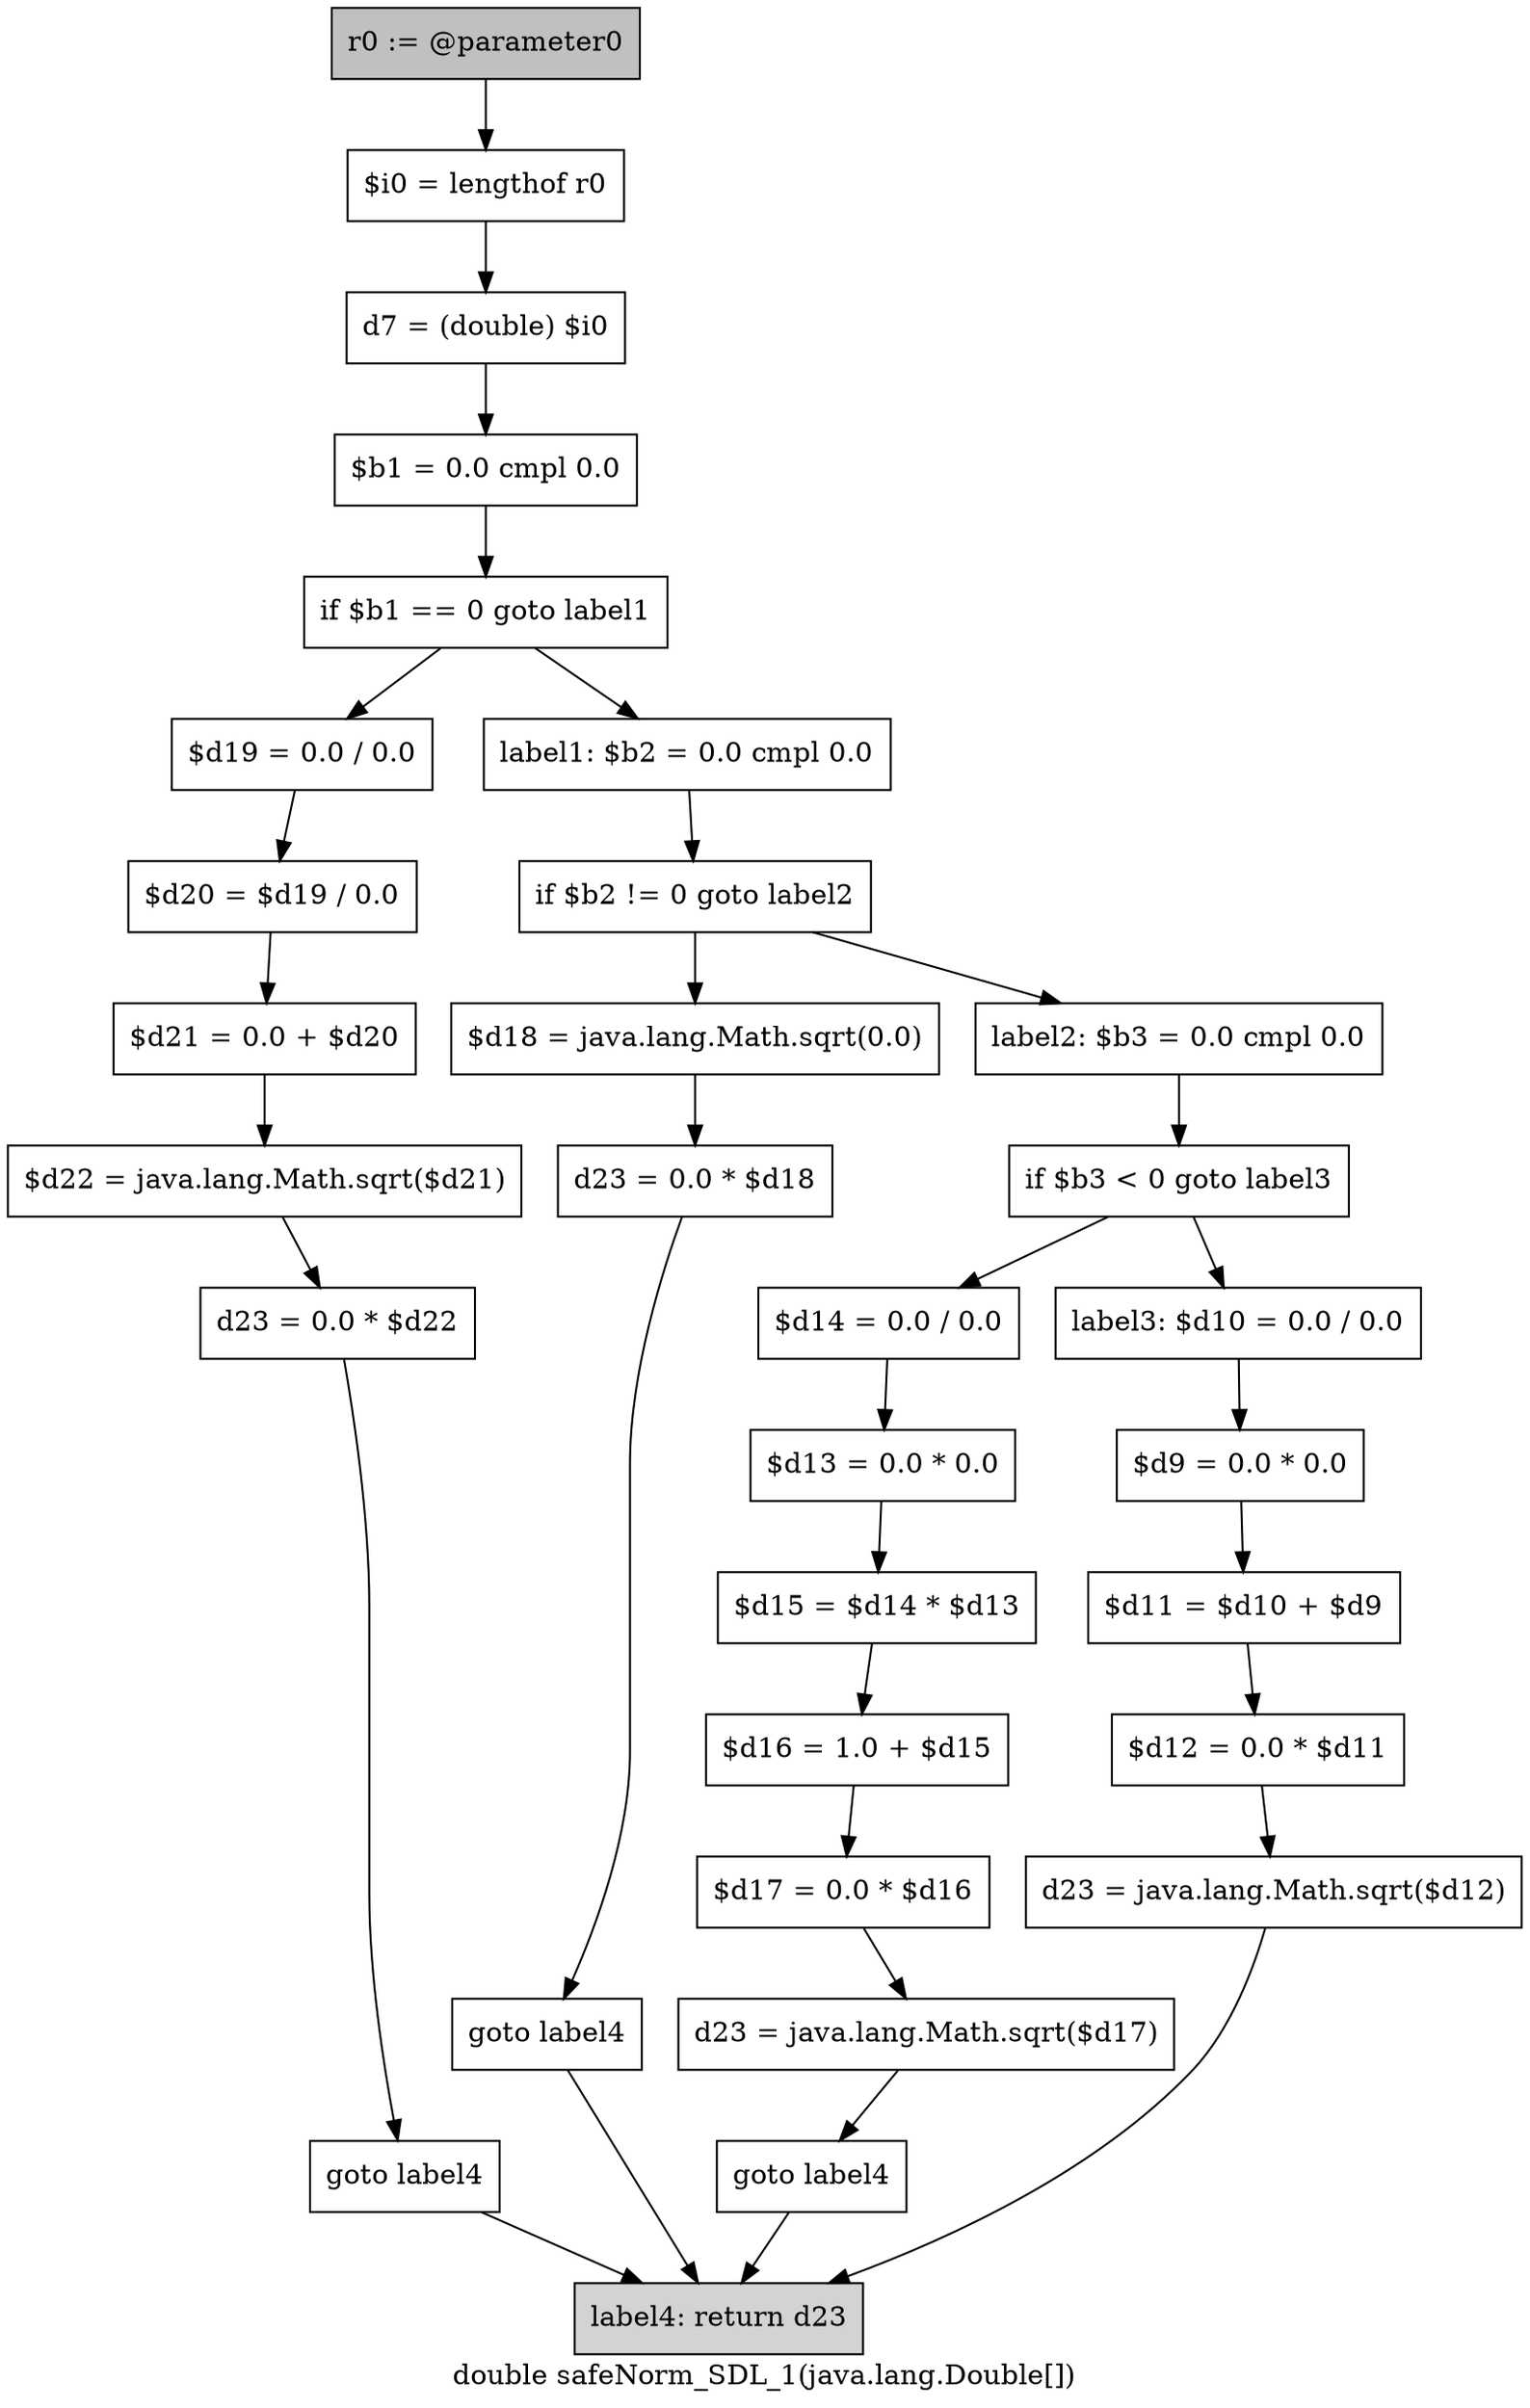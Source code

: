 digraph "double safeNorm_SDL_1(java.lang.Double[])" {
    label="double safeNorm_SDL_1(java.lang.Double[])";
    node [shape=box];
    "0" [style=filled,fillcolor=gray,label="r0 := @parameter0",];
    "1" [label="$i0 = lengthof r0",];
    "0"->"1";
    "2" [label="d7 = (double) $i0",];
    "1"->"2";
    "3" [label="$b1 = 0.0 cmpl 0.0",];
    "2"->"3";
    "4" [label="if $b1 == 0 goto label1",];
    "3"->"4";
    "5" [label="$d19 = 0.0 / 0.0",];
    "4"->"5";
    "11" [label="label1: $b2 = 0.0 cmpl 0.0",];
    "4"->"11";
    "6" [label="$d20 = $d19 / 0.0",];
    "5"->"6";
    "7" [label="$d21 = 0.0 + $d20",];
    "6"->"7";
    "8" [label="$d22 = java.lang.Math.sqrt($d21)",];
    "7"->"8";
    "9" [label="d23 = 0.0 * $d22",];
    "8"->"9";
    "10" [label="goto label4",];
    "9"->"10";
    "30" [style=filled,fillcolor=lightgray,label="label4: return d23",];
    "10"->"30";
    "12" [label="if $b2 != 0 goto label2",];
    "11"->"12";
    "13" [label="$d18 = java.lang.Math.sqrt(0.0)",];
    "12"->"13";
    "16" [label="label2: $b3 = 0.0 cmpl 0.0",];
    "12"->"16";
    "14" [label="d23 = 0.0 * $d18",];
    "13"->"14";
    "15" [label="goto label4",];
    "14"->"15";
    "15"->"30";
    "17" [label="if $b3 < 0 goto label3",];
    "16"->"17";
    "18" [label="$d14 = 0.0 / 0.0",];
    "17"->"18";
    "25" [label="label3: $d10 = 0.0 / 0.0",];
    "17"->"25";
    "19" [label="$d13 = 0.0 * 0.0",];
    "18"->"19";
    "20" [label="$d15 = $d14 * $d13",];
    "19"->"20";
    "21" [label="$d16 = 1.0 + $d15",];
    "20"->"21";
    "22" [label="$d17 = 0.0 * $d16",];
    "21"->"22";
    "23" [label="d23 = java.lang.Math.sqrt($d17)",];
    "22"->"23";
    "24" [label="goto label4",];
    "23"->"24";
    "24"->"30";
    "26" [label="$d9 = 0.0 * 0.0",];
    "25"->"26";
    "27" [label="$d11 = $d10 + $d9",];
    "26"->"27";
    "28" [label="$d12 = 0.0 * $d11",];
    "27"->"28";
    "29" [label="d23 = java.lang.Math.sqrt($d12)",];
    "28"->"29";
    "29"->"30";
}
